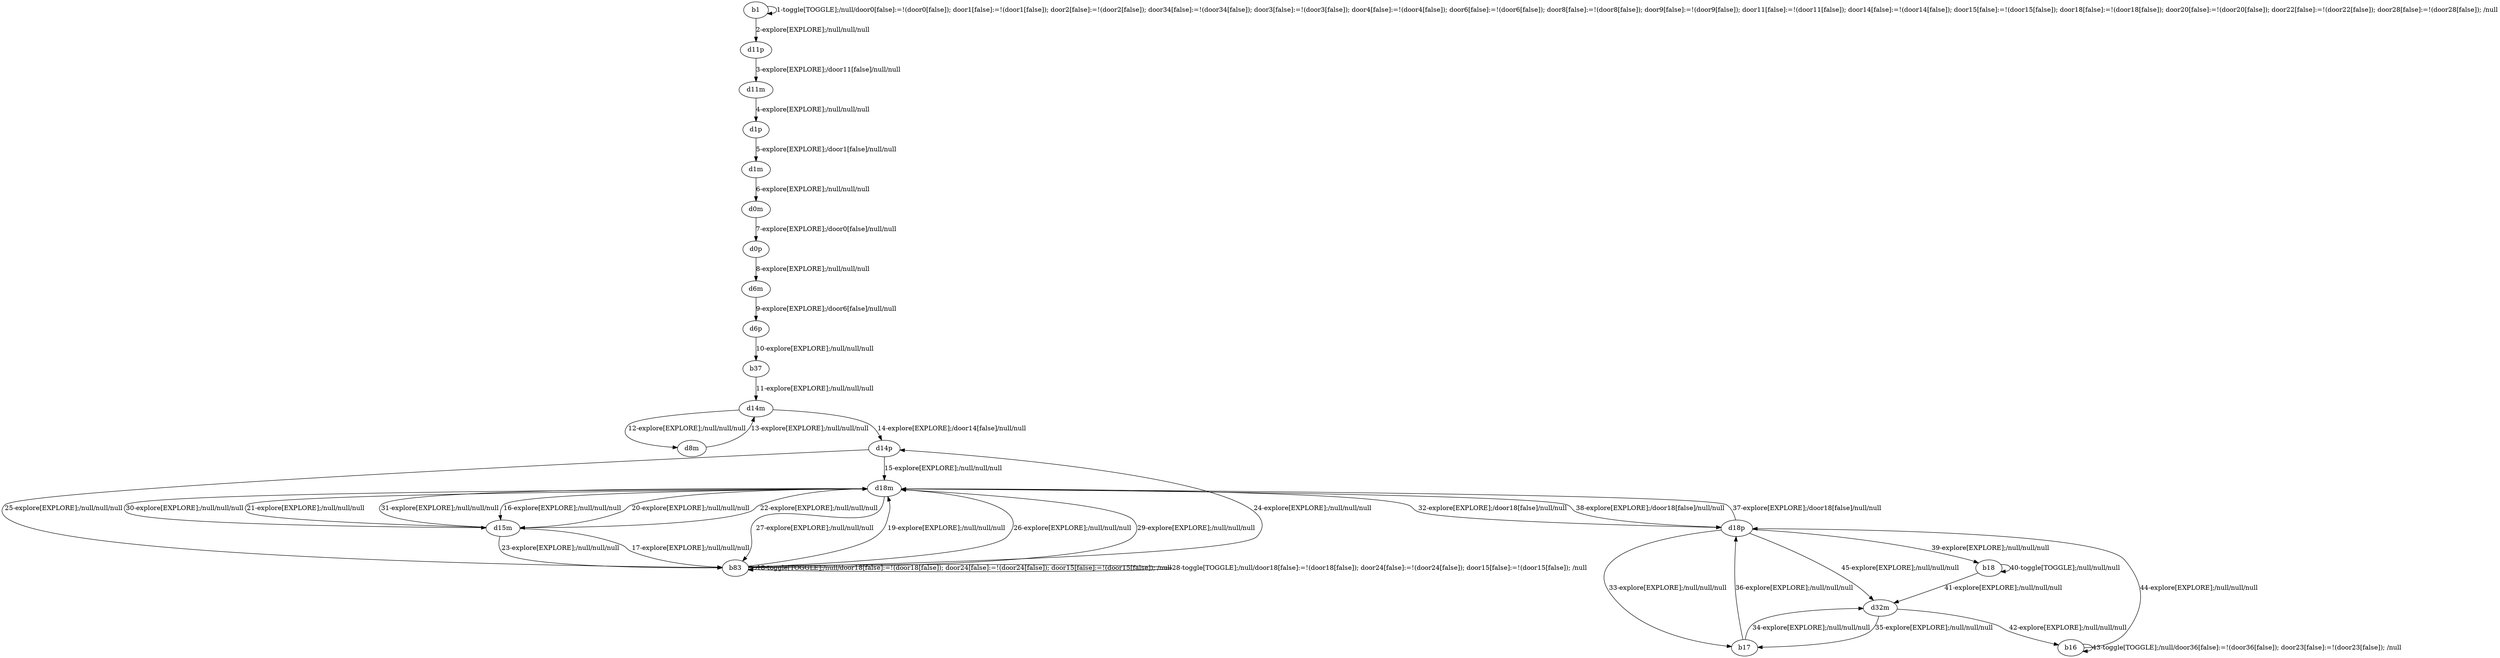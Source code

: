 # Total number of goals covered by this test: 1
# d18p --> d32m

digraph g {
"b1" -> "b1" [label = "1-toggle[TOGGLE];/null/door0[false]:=!(door0[false]); door1[false]:=!(door1[false]); door2[false]:=!(door2[false]); door34[false]:=!(door34[false]); door3[false]:=!(door3[false]); door4[false]:=!(door4[false]); door6[false]:=!(door6[false]); door8[false]:=!(door8[false]); door9[false]:=!(door9[false]); door11[false]:=!(door11[false]); door14[false]:=!(door14[false]); door15[false]:=!(door15[false]); door18[false]:=!(door18[false]); door20[false]:=!(door20[false]); door22[false]:=!(door22[false]); door28[false]:=!(door28[false]); /null"];
"b1" -> "d11p" [label = "2-explore[EXPLORE];/null/null/null"];
"d11p" -> "d11m" [label = "3-explore[EXPLORE];/door11[false]/null/null"];
"d11m" -> "d1p" [label = "4-explore[EXPLORE];/null/null/null"];
"d1p" -> "d1m" [label = "5-explore[EXPLORE];/door1[false]/null/null"];
"d1m" -> "d0m" [label = "6-explore[EXPLORE];/null/null/null"];
"d0m" -> "d0p" [label = "7-explore[EXPLORE];/door0[false]/null/null"];
"d0p" -> "d6m" [label = "8-explore[EXPLORE];/null/null/null"];
"d6m" -> "d6p" [label = "9-explore[EXPLORE];/door6[false]/null/null"];
"d6p" -> "b37" [label = "10-explore[EXPLORE];/null/null/null"];
"b37" -> "d14m" [label = "11-explore[EXPLORE];/null/null/null"];
"d14m" -> "d8m" [label = "12-explore[EXPLORE];/null/null/null"];
"d8m" -> "d14m" [label = "13-explore[EXPLORE];/null/null/null"];
"d14m" -> "d14p" [label = "14-explore[EXPLORE];/door14[false]/null/null"];
"d14p" -> "d18m" [label = "15-explore[EXPLORE];/null/null/null"];
"d18m" -> "d15m" [label = "16-explore[EXPLORE];/null/null/null"];
"d15m" -> "b83" [label = "17-explore[EXPLORE];/null/null/null"];
"b83" -> "b83" [label = "18-toggle[TOGGLE];/null/door18[false]:=!(door18[false]); door24[false]:=!(door24[false]); door15[false]:=!(door15[false]); /null"];
"b83" -> "d18m" [label = "19-explore[EXPLORE];/null/null/null"];
"d18m" -> "d15m" [label = "20-explore[EXPLORE];/null/null/null"];
"d15m" -> "d18m" [label = "21-explore[EXPLORE];/null/null/null"];
"d18m" -> "d15m" [label = "22-explore[EXPLORE];/null/null/null"];
"d15m" -> "b83" [label = "23-explore[EXPLORE];/null/null/null"];
"b83" -> "d14p" [label = "24-explore[EXPLORE];/null/null/null"];
"d14p" -> "b83" [label = "25-explore[EXPLORE];/null/null/null"];
"b83" -> "d18m" [label = "26-explore[EXPLORE];/null/null/null"];
"d18m" -> "b83" [label = "27-explore[EXPLORE];/null/null/null"];
"b83" -> "b83" [label = "28-toggle[TOGGLE];/null/door18[false]:=!(door18[false]); door24[false]:=!(door24[false]); door15[false]:=!(door15[false]); /null"];
"b83" -> "d18m" [label = "29-explore[EXPLORE];/null/null/null"];
"d18m" -> "d15m" [label = "30-explore[EXPLORE];/null/null/null"];
"d15m" -> "d18m" [label = "31-explore[EXPLORE];/null/null/null"];
"d18m" -> "d18p" [label = "32-explore[EXPLORE];/door18[false]/null/null"];
"d18p" -> "b17" [label = "33-explore[EXPLORE];/null/null/null"];
"b17" -> "d32m" [label = "34-explore[EXPLORE];/null/null/null"];
"d32m" -> "b17" [label = "35-explore[EXPLORE];/null/null/null"];
"b17" -> "d18p" [label = "36-explore[EXPLORE];/null/null/null"];
"d18p" -> "d18m" [label = "37-explore[EXPLORE];/door18[false]/null/null"];
"d18m" -> "d18p" [label = "38-explore[EXPLORE];/door18[false]/null/null"];
"d18p" -> "b18" [label = "39-explore[EXPLORE];/null/null/null"];
"b18" -> "b18" [label = "40-toggle[TOGGLE];/null/null/null"];
"b18" -> "d32m" [label = "41-explore[EXPLORE];/null/null/null"];
"d32m" -> "b16" [label = "42-explore[EXPLORE];/null/null/null"];
"b16" -> "b16" [label = "43-toggle[TOGGLE];/null/door36[false]:=!(door36[false]); door23[false]:=!(door23[false]); /null"];
"b16" -> "d18p" [label = "44-explore[EXPLORE];/null/null/null"];
"d18p" -> "d32m" [label = "45-explore[EXPLORE];/null/null/null"];
}
